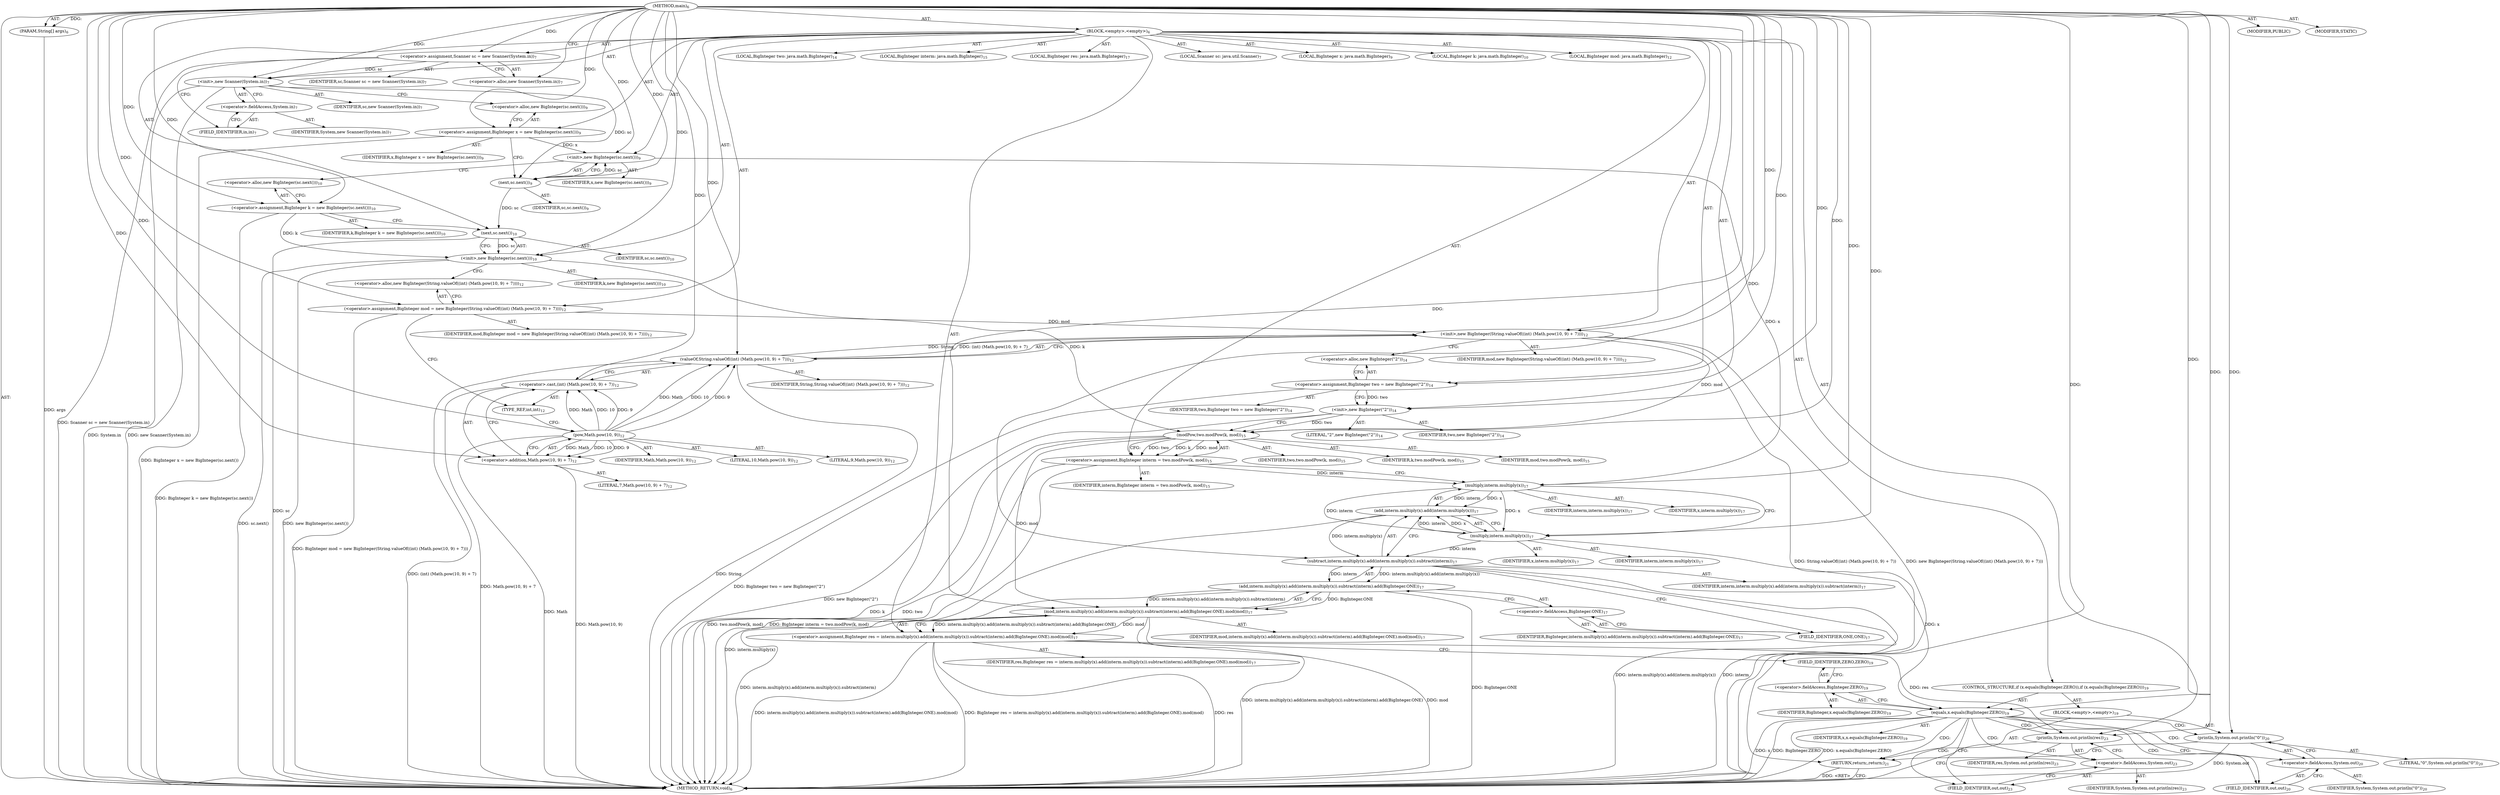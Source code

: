 digraph "main" {  
"27" [label = <(METHOD,main)<SUB>6</SUB>> ]
"28" [label = <(PARAM,String[] args)<SUB>6</SUB>> ]
"29" [label = <(BLOCK,&lt;empty&gt;,&lt;empty&gt;)<SUB>6</SUB>> ]
"4" [label = <(LOCAL,Scanner sc: java.util.Scanner)<SUB>7</SUB>> ]
"30" [label = <(&lt;operator&gt;.assignment,Scanner sc = new Scanner(System.in))<SUB>7</SUB>> ]
"31" [label = <(IDENTIFIER,sc,Scanner sc = new Scanner(System.in))<SUB>7</SUB>> ]
"32" [label = <(&lt;operator&gt;.alloc,new Scanner(System.in))<SUB>7</SUB>> ]
"33" [label = <(&lt;init&gt;,new Scanner(System.in))<SUB>7</SUB>> ]
"3" [label = <(IDENTIFIER,sc,new Scanner(System.in))<SUB>7</SUB>> ]
"34" [label = <(&lt;operator&gt;.fieldAccess,System.in)<SUB>7</SUB>> ]
"35" [label = <(IDENTIFIER,System,new Scanner(System.in))<SUB>7</SUB>> ]
"36" [label = <(FIELD_IDENTIFIER,in,in)<SUB>7</SUB>> ]
"6" [label = <(LOCAL,BigInteger x: java.math.BigInteger)<SUB>9</SUB>> ]
"37" [label = <(&lt;operator&gt;.assignment,BigInteger x = new BigInteger(sc.next()))<SUB>9</SUB>> ]
"38" [label = <(IDENTIFIER,x,BigInteger x = new BigInteger(sc.next()))<SUB>9</SUB>> ]
"39" [label = <(&lt;operator&gt;.alloc,new BigInteger(sc.next()))<SUB>9</SUB>> ]
"40" [label = <(&lt;init&gt;,new BigInteger(sc.next()))<SUB>9</SUB>> ]
"5" [label = <(IDENTIFIER,x,new BigInteger(sc.next()))<SUB>9</SUB>> ]
"41" [label = <(next,sc.next())<SUB>9</SUB>> ]
"42" [label = <(IDENTIFIER,sc,sc.next())<SUB>9</SUB>> ]
"8" [label = <(LOCAL,BigInteger k: java.math.BigInteger)<SUB>10</SUB>> ]
"43" [label = <(&lt;operator&gt;.assignment,BigInteger k = new BigInteger(sc.next()))<SUB>10</SUB>> ]
"44" [label = <(IDENTIFIER,k,BigInteger k = new BigInteger(sc.next()))<SUB>10</SUB>> ]
"45" [label = <(&lt;operator&gt;.alloc,new BigInteger(sc.next()))<SUB>10</SUB>> ]
"46" [label = <(&lt;init&gt;,new BigInteger(sc.next()))<SUB>10</SUB>> ]
"7" [label = <(IDENTIFIER,k,new BigInteger(sc.next()))<SUB>10</SUB>> ]
"47" [label = <(next,sc.next())<SUB>10</SUB>> ]
"48" [label = <(IDENTIFIER,sc,sc.next())<SUB>10</SUB>> ]
"10" [label = <(LOCAL,BigInteger mod: java.math.BigInteger)<SUB>12</SUB>> ]
"49" [label = <(&lt;operator&gt;.assignment,BigInteger mod = new BigInteger(String.valueOf((int) (Math.pow(10, 9) + 7))))<SUB>12</SUB>> ]
"50" [label = <(IDENTIFIER,mod,BigInteger mod = new BigInteger(String.valueOf((int) (Math.pow(10, 9) + 7))))<SUB>12</SUB>> ]
"51" [label = <(&lt;operator&gt;.alloc,new BigInteger(String.valueOf((int) (Math.pow(10, 9) + 7))))<SUB>12</SUB>> ]
"52" [label = <(&lt;init&gt;,new BigInteger(String.valueOf((int) (Math.pow(10, 9) + 7))))<SUB>12</SUB>> ]
"9" [label = <(IDENTIFIER,mod,new BigInteger(String.valueOf((int) (Math.pow(10, 9) + 7))))<SUB>12</SUB>> ]
"53" [label = <(valueOf,String.valueOf((int) (Math.pow(10, 9) + 7)))<SUB>12</SUB>> ]
"54" [label = <(IDENTIFIER,String,String.valueOf((int) (Math.pow(10, 9) + 7)))<SUB>12</SUB>> ]
"55" [label = <(&lt;operator&gt;.cast,(int) (Math.pow(10, 9) + 7))<SUB>12</SUB>> ]
"56" [label = <(TYPE_REF,int,int)<SUB>12</SUB>> ]
"57" [label = <(&lt;operator&gt;.addition,Math.pow(10, 9) + 7)<SUB>12</SUB>> ]
"58" [label = <(pow,Math.pow(10, 9))<SUB>12</SUB>> ]
"59" [label = <(IDENTIFIER,Math,Math.pow(10, 9))<SUB>12</SUB>> ]
"60" [label = <(LITERAL,10,Math.pow(10, 9))<SUB>12</SUB>> ]
"61" [label = <(LITERAL,9,Math.pow(10, 9))<SUB>12</SUB>> ]
"62" [label = <(LITERAL,7,Math.pow(10, 9) + 7)<SUB>12</SUB>> ]
"12" [label = <(LOCAL,BigInteger two: java.math.BigInteger)<SUB>14</SUB>> ]
"63" [label = <(&lt;operator&gt;.assignment,BigInteger two = new BigInteger(&quot;2&quot;))<SUB>14</SUB>> ]
"64" [label = <(IDENTIFIER,two,BigInteger two = new BigInteger(&quot;2&quot;))<SUB>14</SUB>> ]
"65" [label = <(&lt;operator&gt;.alloc,new BigInteger(&quot;2&quot;))<SUB>14</SUB>> ]
"66" [label = <(&lt;init&gt;,new BigInteger(&quot;2&quot;))<SUB>14</SUB>> ]
"11" [label = <(IDENTIFIER,two,new BigInteger(&quot;2&quot;))<SUB>14</SUB>> ]
"67" [label = <(LITERAL,&quot;2&quot;,new BigInteger(&quot;2&quot;))<SUB>14</SUB>> ]
"68" [label = <(LOCAL,BigInteger interm: java.math.BigInteger)<SUB>15</SUB>> ]
"69" [label = <(&lt;operator&gt;.assignment,BigInteger interm = two.modPow(k, mod))<SUB>15</SUB>> ]
"70" [label = <(IDENTIFIER,interm,BigInteger interm = two.modPow(k, mod))<SUB>15</SUB>> ]
"71" [label = <(modPow,two.modPow(k, mod))<SUB>15</SUB>> ]
"72" [label = <(IDENTIFIER,two,two.modPow(k, mod))<SUB>15</SUB>> ]
"73" [label = <(IDENTIFIER,k,two.modPow(k, mod))<SUB>15</SUB>> ]
"74" [label = <(IDENTIFIER,mod,two.modPow(k, mod))<SUB>15</SUB>> ]
"75" [label = <(LOCAL,BigInteger res: java.math.BigInteger)<SUB>17</SUB>> ]
"76" [label = <(&lt;operator&gt;.assignment,BigInteger res = interm.multiply(x).add(interm.multiply(x)).subtract(interm).add(BigInteger.ONE).mod(mod))<SUB>17</SUB>> ]
"77" [label = <(IDENTIFIER,res,BigInteger res = interm.multiply(x).add(interm.multiply(x)).subtract(interm).add(BigInteger.ONE).mod(mod))<SUB>17</SUB>> ]
"78" [label = <(mod,interm.multiply(x).add(interm.multiply(x)).subtract(interm).add(BigInteger.ONE).mod(mod))<SUB>17</SUB>> ]
"79" [label = <(add,interm.multiply(x).add(interm.multiply(x)).subtract(interm).add(BigInteger.ONE))<SUB>17</SUB>> ]
"80" [label = <(subtract,interm.multiply(x).add(interm.multiply(x)).subtract(interm))<SUB>17</SUB>> ]
"81" [label = <(add,interm.multiply(x).add(interm.multiply(x)))<SUB>17</SUB>> ]
"82" [label = <(multiply,interm.multiply(x))<SUB>17</SUB>> ]
"83" [label = <(IDENTIFIER,interm,interm.multiply(x))<SUB>17</SUB>> ]
"84" [label = <(IDENTIFIER,x,interm.multiply(x))<SUB>17</SUB>> ]
"85" [label = <(multiply,interm.multiply(x))<SUB>17</SUB>> ]
"86" [label = <(IDENTIFIER,interm,interm.multiply(x))<SUB>17</SUB>> ]
"87" [label = <(IDENTIFIER,x,interm.multiply(x))<SUB>17</SUB>> ]
"88" [label = <(IDENTIFIER,interm,interm.multiply(x).add(interm.multiply(x)).subtract(interm))<SUB>17</SUB>> ]
"89" [label = <(&lt;operator&gt;.fieldAccess,BigInteger.ONE)<SUB>17</SUB>> ]
"90" [label = <(IDENTIFIER,BigInteger,interm.multiply(x).add(interm.multiply(x)).subtract(interm).add(BigInteger.ONE))<SUB>17</SUB>> ]
"91" [label = <(FIELD_IDENTIFIER,ONE,ONE)<SUB>17</SUB>> ]
"92" [label = <(IDENTIFIER,mod,interm.multiply(x).add(interm.multiply(x)).subtract(interm).add(BigInteger.ONE).mod(mod))<SUB>17</SUB>> ]
"93" [label = <(CONTROL_STRUCTURE,if (x.equals(BigInteger.ZERO)),if (x.equals(BigInteger.ZERO)))<SUB>19</SUB>> ]
"94" [label = <(equals,x.equals(BigInteger.ZERO))<SUB>19</SUB>> ]
"95" [label = <(IDENTIFIER,x,x.equals(BigInteger.ZERO))<SUB>19</SUB>> ]
"96" [label = <(&lt;operator&gt;.fieldAccess,BigInteger.ZERO)<SUB>19</SUB>> ]
"97" [label = <(IDENTIFIER,BigInteger,x.equals(BigInteger.ZERO))<SUB>19</SUB>> ]
"98" [label = <(FIELD_IDENTIFIER,ZERO,ZERO)<SUB>19</SUB>> ]
"99" [label = <(BLOCK,&lt;empty&gt;,&lt;empty&gt;)<SUB>19</SUB>> ]
"100" [label = <(println,System.out.println(&quot;0&quot;))<SUB>20</SUB>> ]
"101" [label = <(&lt;operator&gt;.fieldAccess,System.out)<SUB>20</SUB>> ]
"102" [label = <(IDENTIFIER,System,System.out.println(&quot;0&quot;))<SUB>20</SUB>> ]
"103" [label = <(FIELD_IDENTIFIER,out,out)<SUB>20</SUB>> ]
"104" [label = <(LITERAL,&quot;0&quot;,System.out.println(&quot;0&quot;))<SUB>20</SUB>> ]
"105" [label = <(RETURN,return;,return;)<SUB>21</SUB>> ]
"106" [label = <(println,System.out.println(res))<SUB>23</SUB>> ]
"107" [label = <(&lt;operator&gt;.fieldAccess,System.out)<SUB>23</SUB>> ]
"108" [label = <(IDENTIFIER,System,System.out.println(res))<SUB>23</SUB>> ]
"109" [label = <(FIELD_IDENTIFIER,out,out)<SUB>23</SUB>> ]
"110" [label = <(IDENTIFIER,res,System.out.println(res))<SUB>23</SUB>> ]
"111" [label = <(MODIFIER,PUBLIC)> ]
"112" [label = <(MODIFIER,STATIC)> ]
"113" [label = <(METHOD_RETURN,void)<SUB>6</SUB>> ]
  "27" -> "28"  [ label = "AST: "] 
  "27" -> "29"  [ label = "AST: "] 
  "27" -> "111"  [ label = "AST: "] 
  "27" -> "112"  [ label = "AST: "] 
  "27" -> "113"  [ label = "AST: "] 
  "29" -> "4"  [ label = "AST: "] 
  "29" -> "30"  [ label = "AST: "] 
  "29" -> "33"  [ label = "AST: "] 
  "29" -> "6"  [ label = "AST: "] 
  "29" -> "37"  [ label = "AST: "] 
  "29" -> "40"  [ label = "AST: "] 
  "29" -> "8"  [ label = "AST: "] 
  "29" -> "43"  [ label = "AST: "] 
  "29" -> "46"  [ label = "AST: "] 
  "29" -> "10"  [ label = "AST: "] 
  "29" -> "49"  [ label = "AST: "] 
  "29" -> "52"  [ label = "AST: "] 
  "29" -> "12"  [ label = "AST: "] 
  "29" -> "63"  [ label = "AST: "] 
  "29" -> "66"  [ label = "AST: "] 
  "29" -> "68"  [ label = "AST: "] 
  "29" -> "69"  [ label = "AST: "] 
  "29" -> "75"  [ label = "AST: "] 
  "29" -> "76"  [ label = "AST: "] 
  "29" -> "93"  [ label = "AST: "] 
  "29" -> "106"  [ label = "AST: "] 
  "30" -> "31"  [ label = "AST: "] 
  "30" -> "32"  [ label = "AST: "] 
  "33" -> "3"  [ label = "AST: "] 
  "33" -> "34"  [ label = "AST: "] 
  "34" -> "35"  [ label = "AST: "] 
  "34" -> "36"  [ label = "AST: "] 
  "37" -> "38"  [ label = "AST: "] 
  "37" -> "39"  [ label = "AST: "] 
  "40" -> "5"  [ label = "AST: "] 
  "40" -> "41"  [ label = "AST: "] 
  "41" -> "42"  [ label = "AST: "] 
  "43" -> "44"  [ label = "AST: "] 
  "43" -> "45"  [ label = "AST: "] 
  "46" -> "7"  [ label = "AST: "] 
  "46" -> "47"  [ label = "AST: "] 
  "47" -> "48"  [ label = "AST: "] 
  "49" -> "50"  [ label = "AST: "] 
  "49" -> "51"  [ label = "AST: "] 
  "52" -> "9"  [ label = "AST: "] 
  "52" -> "53"  [ label = "AST: "] 
  "53" -> "54"  [ label = "AST: "] 
  "53" -> "55"  [ label = "AST: "] 
  "55" -> "56"  [ label = "AST: "] 
  "55" -> "57"  [ label = "AST: "] 
  "57" -> "58"  [ label = "AST: "] 
  "57" -> "62"  [ label = "AST: "] 
  "58" -> "59"  [ label = "AST: "] 
  "58" -> "60"  [ label = "AST: "] 
  "58" -> "61"  [ label = "AST: "] 
  "63" -> "64"  [ label = "AST: "] 
  "63" -> "65"  [ label = "AST: "] 
  "66" -> "11"  [ label = "AST: "] 
  "66" -> "67"  [ label = "AST: "] 
  "69" -> "70"  [ label = "AST: "] 
  "69" -> "71"  [ label = "AST: "] 
  "71" -> "72"  [ label = "AST: "] 
  "71" -> "73"  [ label = "AST: "] 
  "71" -> "74"  [ label = "AST: "] 
  "76" -> "77"  [ label = "AST: "] 
  "76" -> "78"  [ label = "AST: "] 
  "78" -> "79"  [ label = "AST: "] 
  "78" -> "92"  [ label = "AST: "] 
  "79" -> "80"  [ label = "AST: "] 
  "79" -> "89"  [ label = "AST: "] 
  "80" -> "81"  [ label = "AST: "] 
  "80" -> "88"  [ label = "AST: "] 
  "81" -> "82"  [ label = "AST: "] 
  "81" -> "85"  [ label = "AST: "] 
  "82" -> "83"  [ label = "AST: "] 
  "82" -> "84"  [ label = "AST: "] 
  "85" -> "86"  [ label = "AST: "] 
  "85" -> "87"  [ label = "AST: "] 
  "89" -> "90"  [ label = "AST: "] 
  "89" -> "91"  [ label = "AST: "] 
  "93" -> "94"  [ label = "AST: "] 
  "93" -> "99"  [ label = "AST: "] 
  "94" -> "95"  [ label = "AST: "] 
  "94" -> "96"  [ label = "AST: "] 
  "96" -> "97"  [ label = "AST: "] 
  "96" -> "98"  [ label = "AST: "] 
  "99" -> "100"  [ label = "AST: "] 
  "99" -> "105"  [ label = "AST: "] 
  "100" -> "101"  [ label = "AST: "] 
  "100" -> "104"  [ label = "AST: "] 
  "101" -> "102"  [ label = "AST: "] 
  "101" -> "103"  [ label = "AST: "] 
  "106" -> "107"  [ label = "AST: "] 
  "106" -> "110"  [ label = "AST: "] 
  "107" -> "108"  [ label = "AST: "] 
  "107" -> "109"  [ label = "AST: "] 
  "30" -> "36"  [ label = "CFG: "] 
  "33" -> "39"  [ label = "CFG: "] 
  "37" -> "41"  [ label = "CFG: "] 
  "40" -> "45"  [ label = "CFG: "] 
  "43" -> "47"  [ label = "CFG: "] 
  "46" -> "51"  [ label = "CFG: "] 
  "49" -> "56"  [ label = "CFG: "] 
  "52" -> "65"  [ label = "CFG: "] 
  "63" -> "66"  [ label = "CFG: "] 
  "66" -> "71"  [ label = "CFG: "] 
  "69" -> "82"  [ label = "CFG: "] 
  "76" -> "98"  [ label = "CFG: "] 
  "106" -> "113"  [ label = "CFG: "] 
  "32" -> "30"  [ label = "CFG: "] 
  "34" -> "33"  [ label = "CFG: "] 
  "39" -> "37"  [ label = "CFG: "] 
  "41" -> "40"  [ label = "CFG: "] 
  "45" -> "43"  [ label = "CFG: "] 
  "47" -> "46"  [ label = "CFG: "] 
  "51" -> "49"  [ label = "CFG: "] 
  "53" -> "52"  [ label = "CFG: "] 
  "65" -> "63"  [ label = "CFG: "] 
  "71" -> "69"  [ label = "CFG: "] 
  "78" -> "76"  [ label = "CFG: "] 
  "94" -> "103"  [ label = "CFG: "] 
  "94" -> "109"  [ label = "CFG: "] 
  "107" -> "106"  [ label = "CFG: "] 
  "36" -> "34"  [ label = "CFG: "] 
  "55" -> "53"  [ label = "CFG: "] 
  "79" -> "78"  [ label = "CFG: "] 
  "96" -> "94"  [ label = "CFG: "] 
  "100" -> "105"  [ label = "CFG: "] 
  "105" -> "113"  [ label = "CFG: "] 
  "109" -> "107"  [ label = "CFG: "] 
  "56" -> "58"  [ label = "CFG: "] 
  "57" -> "55"  [ label = "CFG: "] 
  "80" -> "91"  [ label = "CFG: "] 
  "89" -> "79"  [ label = "CFG: "] 
  "98" -> "96"  [ label = "CFG: "] 
  "101" -> "100"  [ label = "CFG: "] 
  "58" -> "57"  [ label = "CFG: "] 
  "81" -> "80"  [ label = "CFG: "] 
  "91" -> "89"  [ label = "CFG: "] 
  "103" -> "101"  [ label = "CFG: "] 
  "82" -> "85"  [ label = "CFG: "] 
  "85" -> "81"  [ label = "CFG: "] 
  "27" -> "32"  [ label = "CFG: "] 
  "105" -> "113"  [ label = "DDG: &lt;RET&gt;"] 
  "28" -> "113"  [ label = "DDG: args"] 
  "30" -> "113"  [ label = "DDG: Scanner sc = new Scanner(System.in)"] 
  "33" -> "113"  [ label = "DDG: System.in"] 
  "33" -> "113"  [ label = "DDG: new Scanner(System.in)"] 
  "37" -> "113"  [ label = "DDG: BigInteger x = new BigInteger(sc.next())"] 
  "43" -> "113"  [ label = "DDG: BigInteger k = new BigInteger(sc.next())"] 
  "47" -> "113"  [ label = "DDG: sc"] 
  "46" -> "113"  [ label = "DDG: sc.next()"] 
  "46" -> "113"  [ label = "DDG: new BigInteger(sc.next())"] 
  "49" -> "113"  [ label = "DDG: BigInteger mod = new BigInteger(String.valueOf((int) (Math.pow(10, 9) + 7)))"] 
  "57" -> "113"  [ label = "DDG: Math.pow(10, 9)"] 
  "55" -> "113"  [ label = "DDG: Math.pow(10, 9) + 7"] 
  "53" -> "113"  [ label = "DDG: (int) (Math.pow(10, 9) + 7)"] 
  "52" -> "113"  [ label = "DDG: String.valueOf((int) (Math.pow(10, 9) + 7))"] 
  "52" -> "113"  [ label = "DDG: new BigInteger(String.valueOf((int) (Math.pow(10, 9) + 7)))"] 
  "63" -> "113"  [ label = "DDG: BigInteger two = new BigInteger(&quot;2&quot;)"] 
  "66" -> "113"  [ label = "DDG: new BigInteger(&quot;2&quot;)"] 
  "71" -> "113"  [ label = "DDG: two"] 
  "71" -> "113"  [ label = "DDG: k"] 
  "69" -> "113"  [ label = "DDG: two.modPow(k, mod)"] 
  "69" -> "113"  [ label = "DDG: BigInteger interm = two.modPow(k, mod)"] 
  "76" -> "113"  [ label = "DDG: res"] 
  "81" -> "113"  [ label = "DDG: interm.multiply(x)"] 
  "80" -> "113"  [ label = "DDG: interm.multiply(x).add(interm.multiply(x))"] 
  "80" -> "113"  [ label = "DDG: interm"] 
  "79" -> "113"  [ label = "DDG: interm.multiply(x).add(interm.multiply(x)).subtract(interm)"] 
  "79" -> "113"  [ label = "DDG: BigInteger.ONE"] 
  "78" -> "113"  [ label = "DDG: interm.multiply(x).add(interm.multiply(x)).subtract(interm).add(BigInteger.ONE)"] 
  "78" -> "113"  [ label = "DDG: mod"] 
  "76" -> "113"  [ label = "DDG: interm.multiply(x).add(interm.multiply(x)).subtract(interm).add(BigInteger.ONE).mod(mod)"] 
  "76" -> "113"  [ label = "DDG: BigInteger res = interm.multiply(x).add(interm.multiply(x)).subtract(interm).add(BigInteger.ONE).mod(mod)"] 
  "94" -> "113"  [ label = "DDG: x"] 
  "94" -> "113"  [ label = "DDG: BigInteger.ZERO"] 
  "94" -> "113"  [ label = "DDG: x.equals(BigInteger.ZERO)"] 
  "100" -> "113"  [ label = "DDG: System.out"] 
  "58" -> "113"  [ label = "DDG: Math"] 
  "53" -> "113"  [ label = "DDG: String"] 
  "27" -> "28"  [ label = "DDG: "] 
  "27" -> "30"  [ label = "DDG: "] 
  "27" -> "37"  [ label = "DDG: "] 
  "27" -> "43"  [ label = "DDG: "] 
  "27" -> "49"  [ label = "DDG: "] 
  "27" -> "63"  [ label = "DDG: "] 
  "71" -> "69"  [ label = "DDG: two"] 
  "71" -> "69"  [ label = "DDG: k"] 
  "71" -> "69"  [ label = "DDG: mod"] 
  "78" -> "76"  [ label = "DDG: interm.multiply(x).add(interm.multiply(x)).subtract(interm).add(BigInteger.ONE)"] 
  "78" -> "76"  [ label = "DDG: mod"] 
  "30" -> "33"  [ label = "DDG: sc"] 
  "27" -> "33"  [ label = "DDG: "] 
  "37" -> "40"  [ label = "DDG: x"] 
  "27" -> "40"  [ label = "DDG: "] 
  "41" -> "40"  [ label = "DDG: sc"] 
  "43" -> "46"  [ label = "DDG: k"] 
  "27" -> "46"  [ label = "DDG: "] 
  "47" -> "46"  [ label = "DDG: sc"] 
  "49" -> "52"  [ label = "DDG: mod"] 
  "27" -> "52"  [ label = "DDG: "] 
  "53" -> "52"  [ label = "DDG: String"] 
  "53" -> "52"  [ label = "DDG: (int) (Math.pow(10, 9) + 7)"] 
  "63" -> "66"  [ label = "DDG: two"] 
  "27" -> "66"  [ label = "DDG: "] 
  "76" -> "106"  [ label = "DDG: res"] 
  "27" -> "106"  [ label = "DDG: "] 
  "33" -> "41"  [ label = "DDG: sc"] 
  "27" -> "41"  [ label = "DDG: "] 
  "41" -> "47"  [ label = "DDG: sc"] 
  "27" -> "47"  [ label = "DDG: "] 
  "27" -> "53"  [ label = "DDG: "] 
  "58" -> "53"  [ label = "DDG: Math"] 
  "58" -> "53"  [ label = "DDG: 10"] 
  "58" -> "53"  [ label = "DDG: 9"] 
  "66" -> "71"  [ label = "DDG: two"] 
  "27" -> "71"  [ label = "DDG: "] 
  "46" -> "71"  [ label = "DDG: k"] 
  "52" -> "71"  [ label = "DDG: mod"] 
  "79" -> "78"  [ label = "DDG: interm.multiply(x).add(interm.multiply(x)).subtract(interm)"] 
  "79" -> "78"  [ label = "DDG: BigInteger.ONE"] 
  "71" -> "78"  [ label = "DDG: mod"] 
  "27" -> "78"  [ label = "DDG: "] 
  "85" -> "94"  [ label = "DDG: x"] 
  "27" -> "94"  [ label = "DDG: "] 
  "27" -> "105"  [ label = "DDG: "] 
  "27" -> "55"  [ label = "DDG: "] 
  "58" -> "55"  [ label = "DDG: Math"] 
  "58" -> "55"  [ label = "DDG: 10"] 
  "58" -> "55"  [ label = "DDG: 9"] 
  "80" -> "79"  [ label = "DDG: interm.multiply(x).add(interm.multiply(x))"] 
  "80" -> "79"  [ label = "DDG: interm"] 
  "27" -> "100"  [ label = "DDG: "] 
  "58" -> "57"  [ label = "DDG: Math"] 
  "58" -> "57"  [ label = "DDG: 10"] 
  "58" -> "57"  [ label = "DDG: 9"] 
  "27" -> "57"  [ label = "DDG: "] 
  "81" -> "80"  [ label = "DDG: interm.multiply(x)"] 
  "85" -> "80"  [ label = "DDG: interm"] 
  "27" -> "80"  [ label = "DDG: "] 
  "27" -> "58"  [ label = "DDG: "] 
  "82" -> "81"  [ label = "DDG: interm"] 
  "82" -> "81"  [ label = "DDG: x"] 
  "85" -> "81"  [ label = "DDG: interm"] 
  "85" -> "81"  [ label = "DDG: x"] 
  "69" -> "82"  [ label = "DDG: interm"] 
  "27" -> "82"  [ label = "DDG: "] 
  "40" -> "82"  [ label = "DDG: x"] 
  "82" -> "85"  [ label = "DDG: interm"] 
  "27" -> "85"  [ label = "DDG: "] 
  "82" -> "85"  [ label = "DDG: x"] 
  "94" -> "107"  [ label = "CDG: "] 
  "94" -> "101"  [ label = "CDG: "] 
  "94" -> "103"  [ label = "CDG: "] 
  "94" -> "105"  [ label = "CDG: "] 
  "94" -> "109"  [ label = "CDG: "] 
  "94" -> "100"  [ label = "CDG: "] 
  "94" -> "106"  [ label = "CDG: "] 
}

